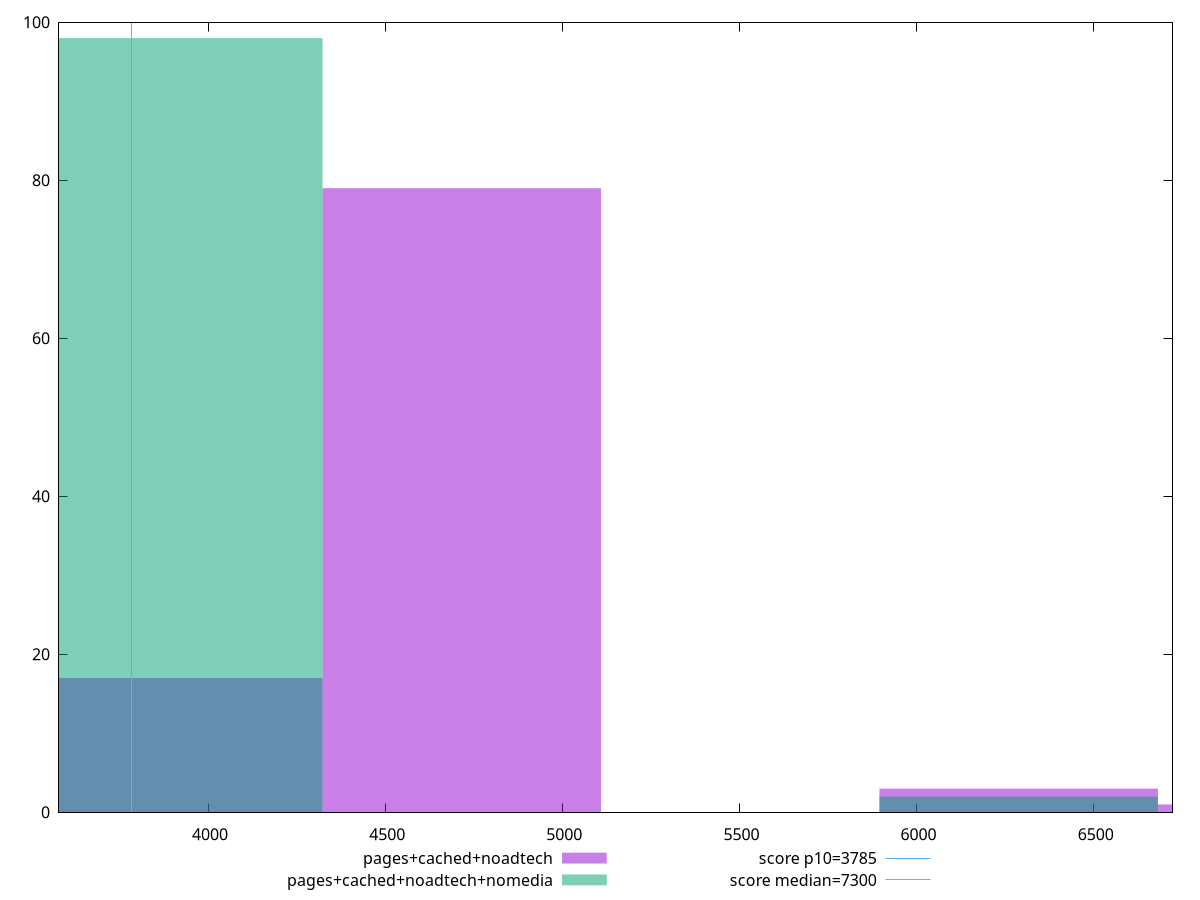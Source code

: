 reset

$pagesCachedNoadtech <<EOF
4716.092108762338 79
3930.076757301949 17
7074.138163143508 1
6288.122811683118 3
EOF

$pagesCachedNoadtechNomedia <<EOF
3930.076757301949 98
6288.122811683118 2
EOF

set key outside below
set boxwidth 786.0153514603898
set xrange [3579.3925000000004:6722.2268]
set yrange [0:100]
set trange [0:100]
set style fill transparent solid 0.5 noborder

set parametric
set terminal svg size 640, 500 enhanced background rgb 'white'
set output "report_00018_2021-02-10T15-25-16.877Z/interactive/comparison/histogram/2_vs_3.svg"

plot $pagesCachedNoadtech title "pages+cached+noadtech" with boxes, \
     $pagesCachedNoadtechNomedia title "pages+cached+noadtech+nomedia" with boxes, \
     3785,t title "score p10=3785", \
     7300,t title "score median=7300"

reset

